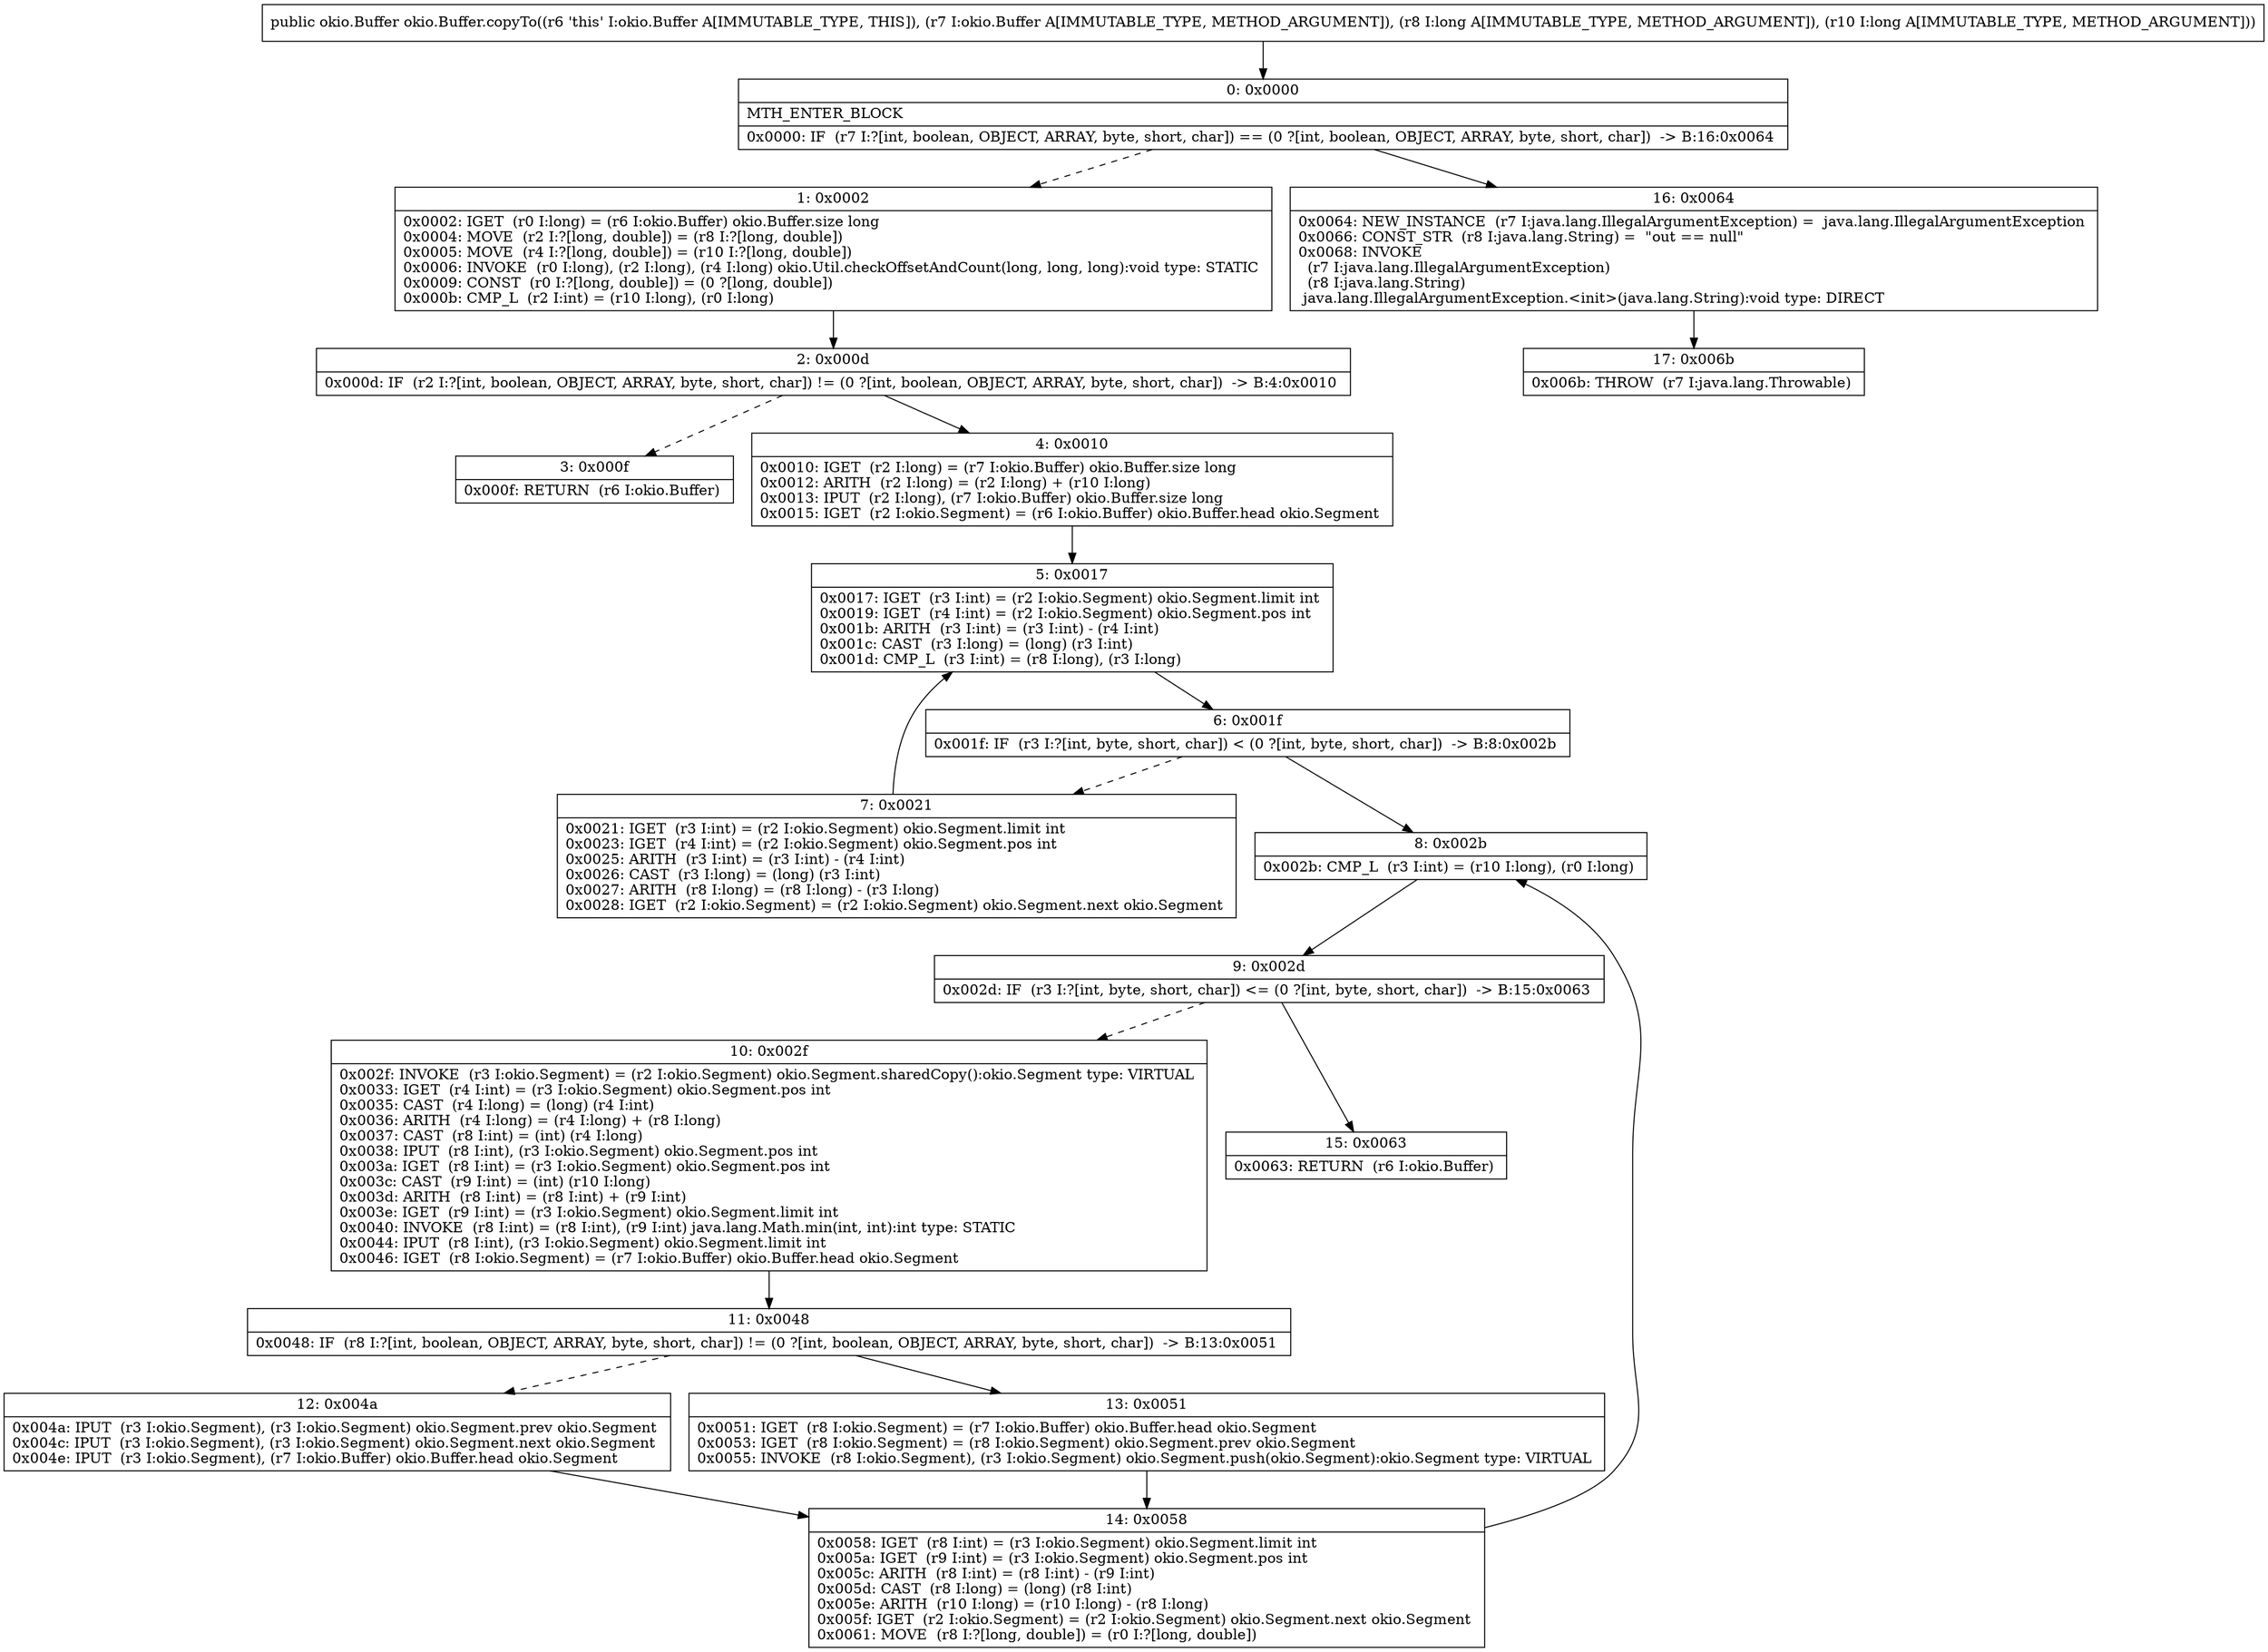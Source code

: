 digraph "CFG forokio.Buffer.copyTo(Lokio\/Buffer;JJ)Lokio\/Buffer;" {
Node_0 [shape=record,label="{0\:\ 0x0000|MTH_ENTER_BLOCK\l|0x0000: IF  (r7 I:?[int, boolean, OBJECT, ARRAY, byte, short, char]) == (0 ?[int, boolean, OBJECT, ARRAY, byte, short, char])  \-\> B:16:0x0064 \l}"];
Node_1 [shape=record,label="{1\:\ 0x0002|0x0002: IGET  (r0 I:long) = (r6 I:okio.Buffer) okio.Buffer.size long \l0x0004: MOVE  (r2 I:?[long, double]) = (r8 I:?[long, double]) \l0x0005: MOVE  (r4 I:?[long, double]) = (r10 I:?[long, double]) \l0x0006: INVOKE  (r0 I:long), (r2 I:long), (r4 I:long) okio.Util.checkOffsetAndCount(long, long, long):void type: STATIC \l0x0009: CONST  (r0 I:?[long, double]) = (0 ?[long, double]) \l0x000b: CMP_L  (r2 I:int) = (r10 I:long), (r0 I:long) \l}"];
Node_2 [shape=record,label="{2\:\ 0x000d|0x000d: IF  (r2 I:?[int, boolean, OBJECT, ARRAY, byte, short, char]) != (0 ?[int, boolean, OBJECT, ARRAY, byte, short, char])  \-\> B:4:0x0010 \l}"];
Node_3 [shape=record,label="{3\:\ 0x000f|0x000f: RETURN  (r6 I:okio.Buffer) \l}"];
Node_4 [shape=record,label="{4\:\ 0x0010|0x0010: IGET  (r2 I:long) = (r7 I:okio.Buffer) okio.Buffer.size long \l0x0012: ARITH  (r2 I:long) = (r2 I:long) + (r10 I:long) \l0x0013: IPUT  (r2 I:long), (r7 I:okio.Buffer) okio.Buffer.size long \l0x0015: IGET  (r2 I:okio.Segment) = (r6 I:okio.Buffer) okio.Buffer.head okio.Segment \l}"];
Node_5 [shape=record,label="{5\:\ 0x0017|0x0017: IGET  (r3 I:int) = (r2 I:okio.Segment) okio.Segment.limit int \l0x0019: IGET  (r4 I:int) = (r2 I:okio.Segment) okio.Segment.pos int \l0x001b: ARITH  (r3 I:int) = (r3 I:int) \- (r4 I:int) \l0x001c: CAST  (r3 I:long) = (long) (r3 I:int) \l0x001d: CMP_L  (r3 I:int) = (r8 I:long), (r3 I:long) \l}"];
Node_6 [shape=record,label="{6\:\ 0x001f|0x001f: IF  (r3 I:?[int, byte, short, char]) \< (0 ?[int, byte, short, char])  \-\> B:8:0x002b \l}"];
Node_7 [shape=record,label="{7\:\ 0x0021|0x0021: IGET  (r3 I:int) = (r2 I:okio.Segment) okio.Segment.limit int \l0x0023: IGET  (r4 I:int) = (r2 I:okio.Segment) okio.Segment.pos int \l0x0025: ARITH  (r3 I:int) = (r3 I:int) \- (r4 I:int) \l0x0026: CAST  (r3 I:long) = (long) (r3 I:int) \l0x0027: ARITH  (r8 I:long) = (r8 I:long) \- (r3 I:long) \l0x0028: IGET  (r2 I:okio.Segment) = (r2 I:okio.Segment) okio.Segment.next okio.Segment \l}"];
Node_8 [shape=record,label="{8\:\ 0x002b|0x002b: CMP_L  (r3 I:int) = (r10 I:long), (r0 I:long) \l}"];
Node_9 [shape=record,label="{9\:\ 0x002d|0x002d: IF  (r3 I:?[int, byte, short, char]) \<= (0 ?[int, byte, short, char])  \-\> B:15:0x0063 \l}"];
Node_10 [shape=record,label="{10\:\ 0x002f|0x002f: INVOKE  (r3 I:okio.Segment) = (r2 I:okio.Segment) okio.Segment.sharedCopy():okio.Segment type: VIRTUAL \l0x0033: IGET  (r4 I:int) = (r3 I:okio.Segment) okio.Segment.pos int \l0x0035: CAST  (r4 I:long) = (long) (r4 I:int) \l0x0036: ARITH  (r4 I:long) = (r4 I:long) + (r8 I:long) \l0x0037: CAST  (r8 I:int) = (int) (r4 I:long) \l0x0038: IPUT  (r8 I:int), (r3 I:okio.Segment) okio.Segment.pos int \l0x003a: IGET  (r8 I:int) = (r3 I:okio.Segment) okio.Segment.pos int \l0x003c: CAST  (r9 I:int) = (int) (r10 I:long) \l0x003d: ARITH  (r8 I:int) = (r8 I:int) + (r9 I:int) \l0x003e: IGET  (r9 I:int) = (r3 I:okio.Segment) okio.Segment.limit int \l0x0040: INVOKE  (r8 I:int) = (r8 I:int), (r9 I:int) java.lang.Math.min(int, int):int type: STATIC \l0x0044: IPUT  (r8 I:int), (r3 I:okio.Segment) okio.Segment.limit int \l0x0046: IGET  (r8 I:okio.Segment) = (r7 I:okio.Buffer) okio.Buffer.head okio.Segment \l}"];
Node_11 [shape=record,label="{11\:\ 0x0048|0x0048: IF  (r8 I:?[int, boolean, OBJECT, ARRAY, byte, short, char]) != (0 ?[int, boolean, OBJECT, ARRAY, byte, short, char])  \-\> B:13:0x0051 \l}"];
Node_12 [shape=record,label="{12\:\ 0x004a|0x004a: IPUT  (r3 I:okio.Segment), (r3 I:okio.Segment) okio.Segment.prev okio.Segment \l0x004c: IPUT  (r3 I:okio.Segment), (r3 I:okio.Segment) okio.Segment.next okio.Segment \l0x004e: IPUT  (r3 I:okio.Segment), (r7 I:okio.Buffer) okio.Buffer.head okio.Segment \l}"];
Node_13 [shape=record,label="{13\:\ 0x0051|0x0051: IGET  (r8 I:okio.Segment) = (r7 I:okio.Buffer) okio.Buffer.head okio.Segment \l0x0053: IGET  (r8 I:okio.Segment) = (r8 I:okio.Segment) okio.Segment.prev okio.Segment \l0x0055: INVOKE  (r8 I:okio.Segment), (r3 I:okio.Segment) okio.Segment.push(okio.Segment):okio.Segment type: VIRTUAL \l}"];
Node_14 [shape=record,label="{14\:\ 0x0058|0x0058: IGET  (r8 I:int) = (r3 I:okio.Segment) okio.Segment.limit int \l0x005a: IGET  (r9 I:int) = (r3 I:okio.Segment) okio.Segment.pos int \l0x005c: ARITH  (r8 I:int) = (r8 I:int) \- (r9 I:int) \l0x005d: CAST  (r8 I:long) = (long) (r8 I:int) \l0x005e: ARITH  (r10 I:long) = (r10 I:long) \- (r8 I:long) \l0x005f: IGET  (r2 I:okio.Segment) = (r2 I:okio.Segment) okio.Segment.next okio.Segment \l0x0061: MOVE  (r8 I:?[long, double]) = (r0 I:?[long, double]) \l}"];
Node_15 [shape=record,label="{15\:\ 0x0063|0x0063: RETURN  (r6 I:okio.Buffer) \l}"];
Node_16 [shape=record,label="{16\:\ 0x0064|0x0064: NEW_INSTANCE  (r7 I:java.lang.IllegalArgumentException) =  java.lang.IllegalArgumentException \l0x0066: CONST_STR  (r8 I:java.lang.String) =  \"out == null\" \l0x0068: INVOKE  \l  (r7 I:java.lang.IllegalArgumentException)\l  (r8 I:java.lang.String)\l java.lang.IllegalArgumentException.\<init\>(java.lang.String):void type: DIRECT \l}"];
Node_17 [shape=record,label="{17\:\ 0x006b|0x006b: THROW  (r7 I:java.lang.Throwable) \l}"];
MethodNode[shape=record,label="{public okio.Buffer okio.Buffer.copyTo((r6 'this' I:okio.Buffer A[IMMUTABLE_TYPE, THIS]), (r7 I:okio.Buffer A[IMMUTABLE_TYPE, METHOD_ARGUMENT]), (r8 I:long A[IMMUTABLE_TYPE, METHOD_ARGUMENT]), (r10 I:long A[IMMUTABLE_TYPE, METHOD_ARGUMENT])) }"];
MethodNode -> Node_0;
Node_0 -> Node_1[style=dashed];
Node_0 -> Node_16;
Node_1 -> Node_2;
Node_2 -> Node_3[style=dashed];
Node_2 -> Node_4;
Node_4 -> Node_5;
Node_5 -> Node_6;
Node_6 -> Node_7[style=dashed];
Node_6 -> Node_8;
Node_7 -> Node_5;
Node_8 -> Node_9;
Node_9 -> Node_10[style=dashed];
Node_9 -> Node_15;
Node_10 -> Node_11;
Node_11 -> Node_12[style=dashed];
Node_11 -> Node_13;
Node_12 -> Node_14;
Node_13 -> Node_14;
Node_14 -> Node_8;
Node_16 -> Node_17;
}

